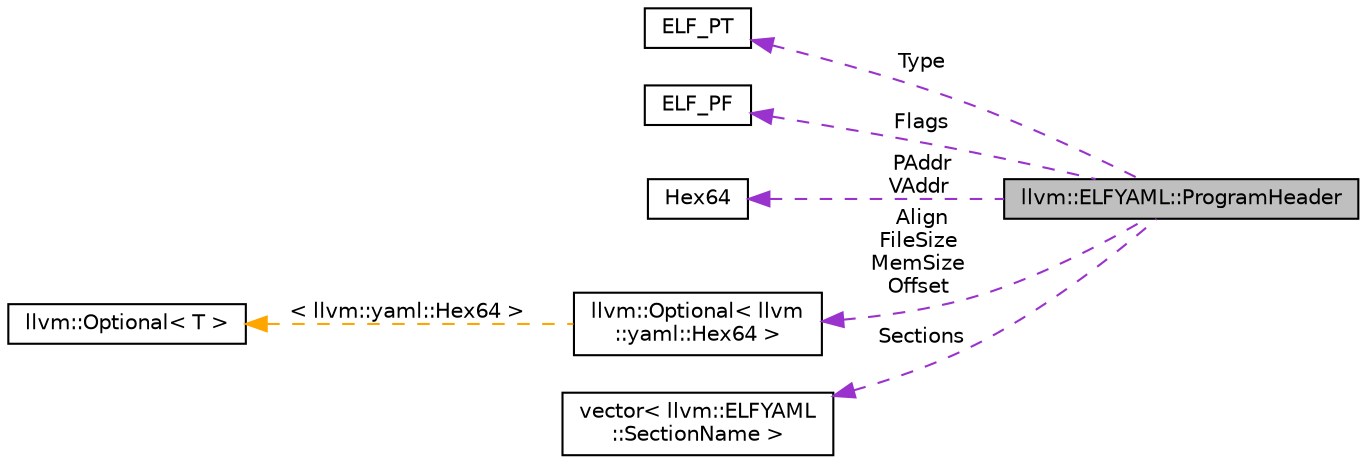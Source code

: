 digraph "llvm::ELFYAML::ProgramHeader"
{
 // LATEX_PDF_SIZE
  bgcolor="transparent";
  edge [fontname="Helvetica",fontsize="10",labelfontname="Helvetica",labelfontsize="10"];
  node [fontname="Helvetica",fontsize="10",shape="box"];
  rankdir="LR";
  Node1 [label="llvm::ELFYAML::ProgramHeader",height=0.2,width=0.4,color="black", fillcolor="grey75", style="filled", fontcolor="black",tooltip=" "];
  Node2 -> Node1 [dir="back",color="darkorchid3",fontsize="10",style="dashed",label=" Type" ,fontname="Helvetica"];
  Node2 [label="ELF_PT",height=0.2,width=0.4,color="black",tooltip=" "];
  Node3 -> Node1 [dir="back",color="darkorchid3",fontsize="10",style="dashed",label=" Flags" ,fontname="Helvetica"];
  Node3 [label="ELF_PF",height=0.2,width=0.4,color="black",tooltip=" "];
  Node4 -> Node1 [dir="back",color="darkorchid3",fontsize="10",style="dashed",label=" PAddr\nVAddr" ,fontname="Helvetica"];
  Node4 [label="Hex64",height=0.2,width=0.4,color="black",tooltip=" "];
  Node5 -> Node1 [dir="back",color="darkorchid3",fontsize="10",style="dashed",label=" Align\nFileSize\nMemSize\nOffset" ,fontname="Helvetica"];
  Node5 [label="llvm::Optional\< llvm\l::yaml::Hex64 \>",height=0.2,width=0.4,color="black",URL="$classllvm_1_1Optional.html",tooltip=" "];
  Node6 -> Node5 [dir="back",color="orange",fontsize="10",style="dashed",label=" \< llvm::yaml::Hex64 \>" ,fontname="Helvetica"];
  Node6 [label="llvm::Optional\< T \>",height=0.2,width=0.4,color="black",URL="$classllvm_1_1Optional.html",tooltip=" "];
  Node7 -> Node1 [dir="back",color="darkorchid3",fontsize="10",style="dashed",label=" Sections" ,fontname="Helvetica"];
  Node7 [label="vector\< llvm::ELFYAML\l::SectionName \>",height=0.2,width=0.4,color="black",tooltip=" "];
}
